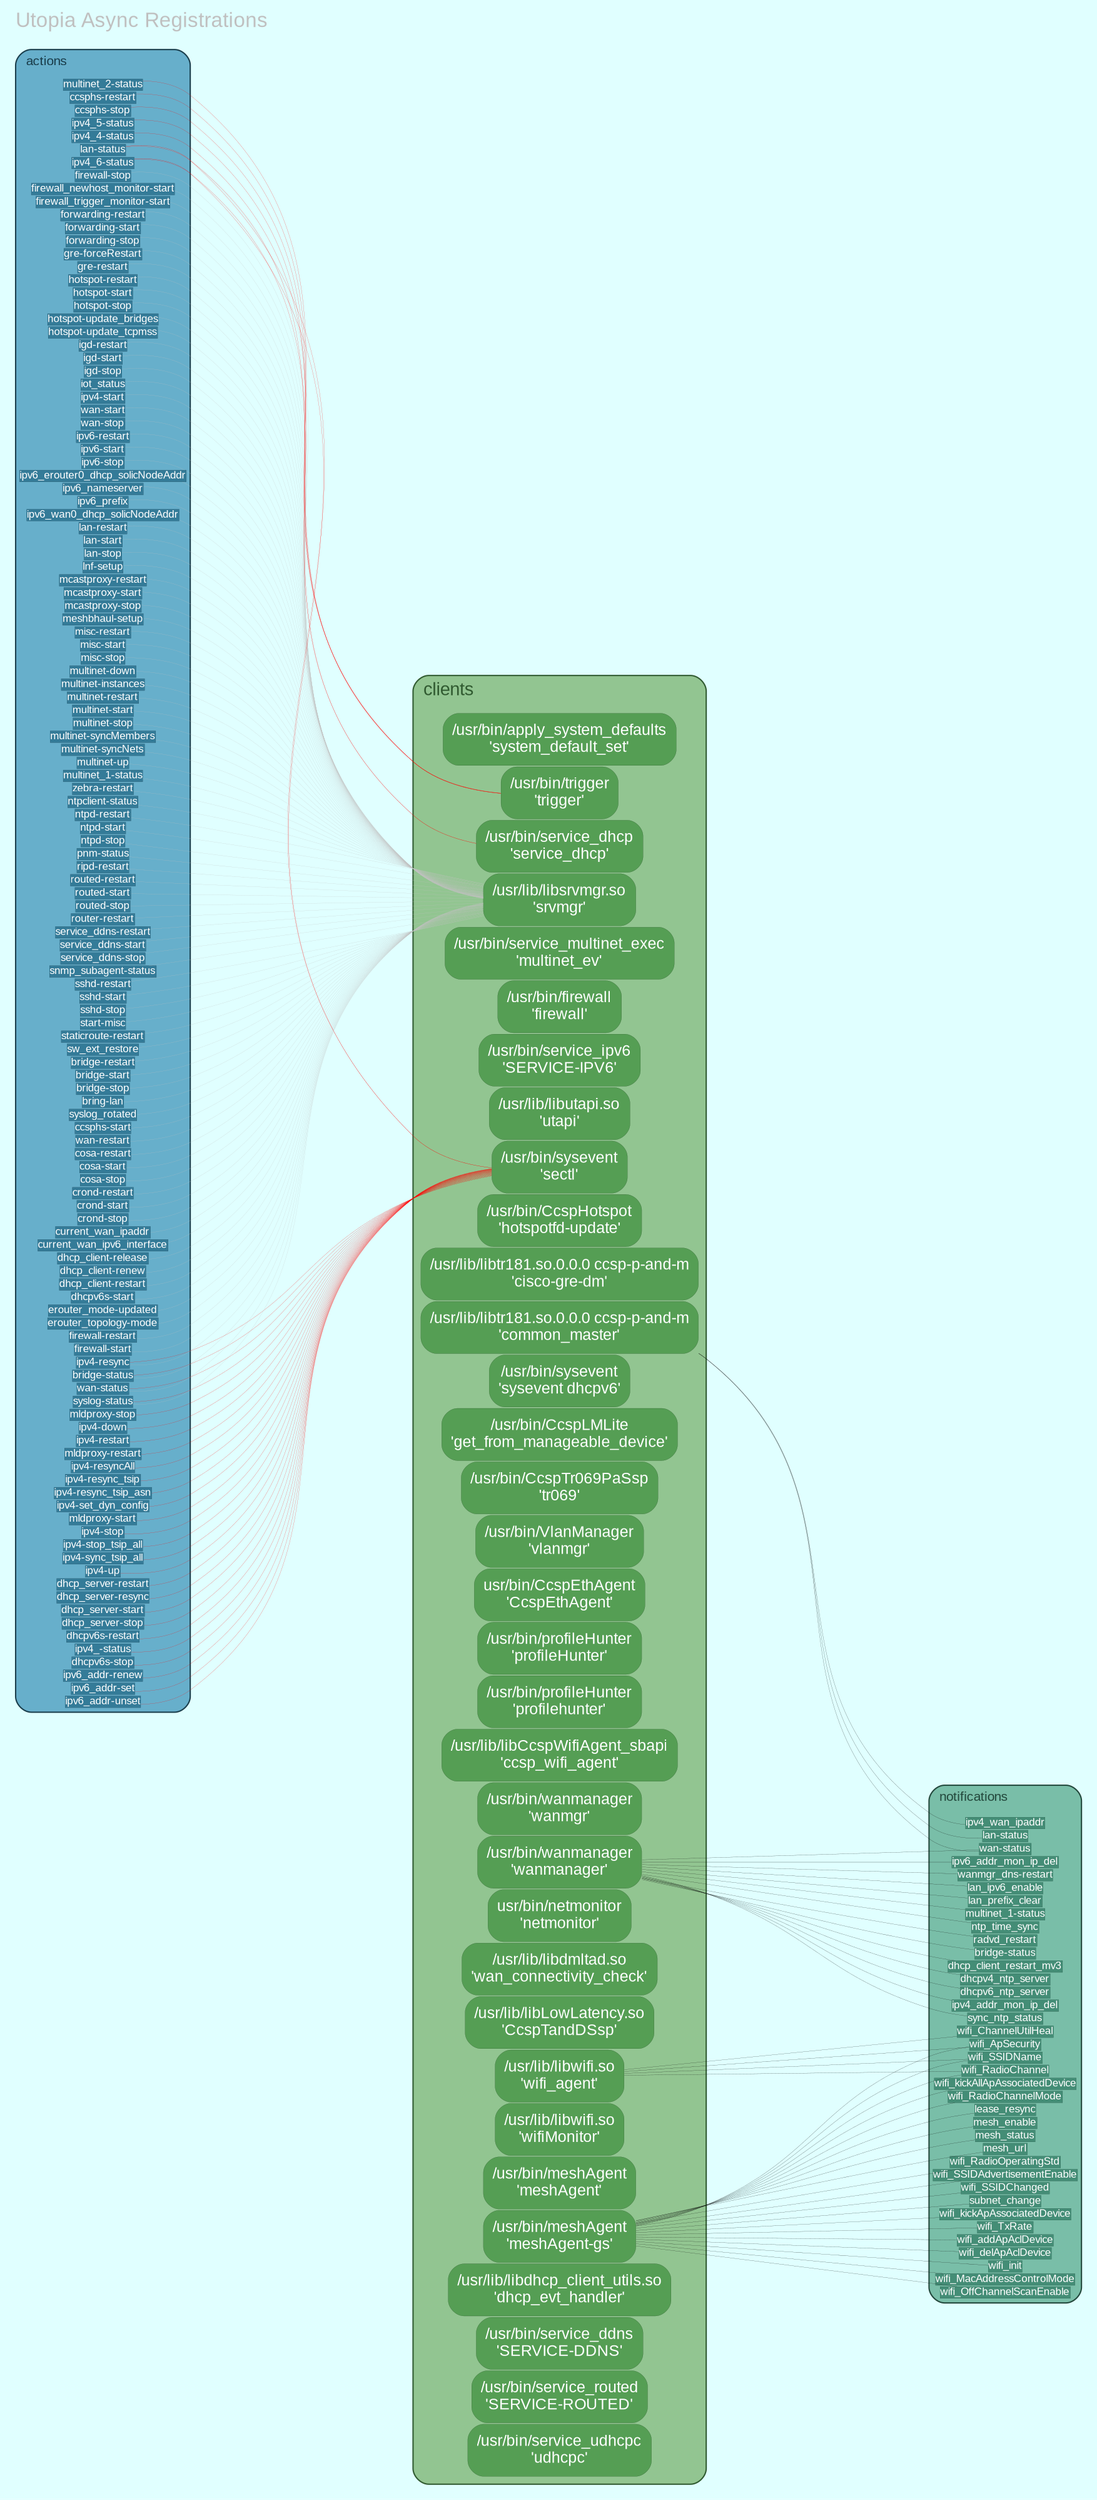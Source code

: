 digraph {
bgcolor=lightcyan
rankdir=LR
nodesep=0
ranksep="2.5"
fontname="Arial"; fontsize=16; fontcolor=grey
label="Utopia Async Registrations"
labelloc=top
labeljust="l"
edge [color=black arrowsize=0.5 penwidth=0.1]
subgraph cluster_f37bd2f66651e7d46f6d38440f2bc5dd {
margin=3;
penwidth=1.0;
fillcolor="#79BEA8";
color="#23483C";
fontcolor="#23483C";
fontsize=10;
node[fontname="Arial" height=0 margin=0 penwidth=0.1];
label="notifications\l";
style="filled, rounded";
_fac04ca68a48af91f0290001604a2463 [label="" shape=plaintext style=invisible]
_27091523f5d352e5a07920c4054f744d [label="bridge-status\l" fontsize=8 style="filled" width="0" shape="box" fillcolor="#448D76" color="#093426" fontcolor="white" tooltip="" URL=""]
_0bbde691c4761d7efd52f6c9ab7067a9 [label="dhcp_client_restart_mv3\l" fontsize=8 style="filled" width="0" shape="box" fillcolor="#448D76" color="#093426" fontcolor="white" tooltip="" URL=""]
_f75393f007e59de91f0037c0735a23aa [label="dhcpv4_ntp_server\l" fontsize=8 style="filled" width="0" shape="box" fillcolor="#448D76" color="#093426" fontcolor="white" tooltip="" URL=""]
_53b754a4fd3dc3d1be344c310cf59c47 [label="dhcpv6_ntp_server\l" fontsize=8 style="filled" width="0" shape="box" fillcolor="#448D76" color="#093426" fontcolor="white" tooltip="" URL=""]
_8d43130abf7eebbb990407ab7e7ea1da [label="ipv4_addr_mon_ip_del\l" fontsize=8 style="filled" width="0" shape="box" fillcolor="#448D76" color="#093426" fontcolor="white" tooltip="" URL=""]
_b56c308065033ab84941901ee6214008 [label="ipv4_wan_ipaddr\l" fontsize=8 style="filled" width="0" shape="box" fillcolor="#448D76" color="#093426" fontcolor="white" tooltip="" URL=""]
_e9e194e124cc4b40664d05f57f0b5eb3 [label="ipv6_addr_mon_ip_del\l" fontsize=8 style="filled" width="0" shape="box" fillcolor="#448D76" color="#093426" fontcolor="white" tooltip="" URL=""]
_f821c8f9b79145ac76ac08cf03664bf2 [label="lan-status\l" fontsize=8 style="filled" width="0" shape="box" fillcolor="#448D76" color="#093426" fontcolor="white" tooltip="" URL=""]
_fc4fff0e249ee7eb6fd126fa4d7f3862 [label="lan_ipv6_enable\l" fontsize=8 style="filled" width="0" shape="box" fillcolor="#448D76" color="#093426" fontcolor="white" tooltip="" URL=""]
_4dafcaaad1cc3d9b5059c1fee12e0a75 [label="lan_prefix_clear\l" fontsize=8 style="filled" width="0" shape="box" fillcolor="#448D76" color="#093426" fontcolor="white" tooltip="" URL=""]
_e1d3b2d8370eeefe604c60c2606f4027 [label="lease_resync\l" fontsize=8 style="filled" width="0" shape="box" fillcolor="#448D76" color="#093426" fontcolor="white" tooltip="" URL=""]
_c116d4e37339874d5dd468a6ba0e88a7 [label="mesh_enable\l" fontsize=8 style="filled" width="0" shape="box" fillcolor="#448D76" color="#093426" fontcolor="white" tooltip="" URL=""]
_6d0f3234301eae6ece216be04b05790d [label="mesh_status\l" fontsize=8 style="filled" width="0" shape="box" fillcolor="#448D76" color="#093426" fontcolor="white" tooltip="" URL=""]
_42147e86234c494854d6d183a920cd42 [label="mesh_url\l" fontsize=8 style="filled" width="0" shape="box" fillcolor="#448D76" color="#093426" fontcolor="white" tooltip="" URL=""]
_86a7350f4f58722c7ebd23293f346ecd [label="multinet_1-status\l" fontsize=8 style="filled" width="0" shape="box" fillcolor="#448D76" color="#093426" fontcolor="white" tooltip="" URL=""]
_479fa250723641b100dbdc3e8996a32d [label="ntp_time_sync\l" fontsize=8 style="filled" width="0" shape="box" fillcolor="#448D76" color="#093426" fontcolor="white" tooltip="" URL=""]
_0cfd22b3c7bf11357f3d5a53ff3b87ec [label="radvd_restart\l" fontsize=8 style="filled" width="0" shape="box" fillcolor="#448D76" color="#093426" fontcolor="white" tooltip="" URL=""]
_dceaf7db6e214159e33739e3e0699bc6 [label="subnet_change\l" fontsize=8 style="filled" width="0" shape="box" fillcolor="#448D76" color="#093426" fontcolor="white" tooltip="" URL=""]
_e4dfd572b38426e1f9e0d1cd1b323c14 [label="sync_ntp_status\l" fontsize=8 style="filled" width="0" shape="box" fillcolor="#448D76" color="#093426" fontcolor="white" tooltip="" URL=""]
_35081df0917e6e791796895d2dcb763b [label="wan-status\l" fontsize=8 style="filled" width="0" shape="box" fillcolor="#448D76" color="#093426" fontcolor="white" tooltip="" URL=""]
_35081df0917e6e791796895d2dcb763b [label="wan-status\l" fontsize=8 style="filled" width="0" shape="box" fillcolor="#448D76" color="#093426" fontcolor="white" tooltip="" URL=""]
_b000a4c82e84ad41eb276e434863364c [label="wanmgr_dns-restart\l" fontsize=8 style="filled" width="0" shape="box" fillcolor="#448D76" color="#093426" fontcolor="white" tooltip="" URL=""]
_a7b1cc27158c3bcf9a567fa55c29eef0 [label="wifi_ApSecurity\l" fontsize=8 style="filled" width="0" shape="box" fillcolor="#448D76" color="#093426" fontcolor="white" tooltip="" URL=""]
_a7b1cc27158c3bcf9a567fa55c29eef0 [label="wifi_ApSecurity\l" fontsize=8 style="filled" width="0" shape="box" fillcolor="#448D76" color="#093426" fontcolor="white" tooltip="" URL=""]
_1361dd973b01b805d5c6f45446fd87f7 [label="wifi_ChannelUtilHeal\l" fontsize=8 style="filled" width="0" shape="box" fillcolor="#448D76" color="#093426" fontcolor="white" tooltip="" URL=""]
_b3f8ba7a6e011b334b78a1946c78593f [label="wifi_MacAddressControlMode\l" fontsize=8 style="filled" width="0" shape="box" fillcolor="#448D76" color="#093426" fontcolor="white" tooltip="" URL=""]
_3ae4cf1e6dbf76f02c2fb9a2bc797039 [label="wifi_OffChannelScanEnable\l" fontsize=8 style="filled" width="0" shape="box" fillcolor="#448D76" color="#093426" fontcolor="white" tooltip="" URL=""]
_90e8a6ffdaf9911ba3783bda34095da9 [label="wifi_RadioChannel\l" fontsize=8 style="filled" width="0" shape="box" fillcolor="#448D76" color="#093426" fontcolor="white" tooltip="" URL=""]
_90e8a6ffdaf9911ba3783bda34095da9 [label="wifi_RadioChannel\l" fontsize=8 style="filled" width="0" shape="box" fillcolor="#448D76" color="#093426" fontcolor="white" tooltip="" URL=""]
_bd98588026b5e239fb1ea240e27b91fc [label="wifi_RadioChannelMode\l" fontsize=8 style="filled" width="0" shape="box" fillcolor="#448D76" color="#093426" fontcolor="white" tooltip="" URL=""]
_92ddd2d1dc31eeec1cc20d068d9e323a [label="wifi_RadioOperatingStd\l" fontsize=8 style="filled" width="0" shape="box" fillcolor="#448D76" color="#093426" fontcolor="white" tooltip="" URL=""]
_bc126451057daa340d8519c7268ab7a0 [label="wifi_SSIDAdvertisementEnable\l" fontsize=8 style="filled" width="0" shape="box" fillcolor="#448D76" color="#093426" fontcolor="white" tooltip="" URL=""]
_7f61bf0ebd168a6cf001aca0237cdc71 [label="wifi_SSIDChanged\l" fontsize=8 style="filled" width="0" shape="box" fillcolor="#448D76" color="#093426" fontcolor="white" tooltip="" URL=""]
_61417115a63382f54131bb1e1c1b12e0 [label="wifi_SSIDName\l" fontsize=8 style="filled" width="0" shape="box" fillcolor="#448D76" color="#093426" fontcolor="white" tooltip="" URL=""]
_61417115a63382f54131bb1e1c1b12e0 [label="wifi_SSIDName\l" fontsize=8 style="filled" width="0" shape="box" fillcolor="#448D76" color="#093426" fontcolor="white" tooltip="" URL=""]
_204ba8bd5c09b566db3a4ef32139ab21 [label="wifi_TxRate\l" fontsize=8 style="filled" width="0" shape="box" fillcolor="#448D76" color="#093426" fontcolor="white" tooltip="" URL=""]
_8730608abe2b5727228b29df85f467a4 [label="wifi_addApAclDevice\l" fontsize=8 style="filled" width="0" shape="box" fillcolor="#448D76" color="#093426" fontcolor="white" tooltip="" URL=""]
_72f2da15428c73ccc2580e15add8ff71 [label="wifi_delApAclDevice\l" fontsize=8 style="filled" width="0" shape="box" fillcolor="#448D76" color="#093426" fontcolor="white" tooltip="" URL=""]
_9f85d765f13a2dc04006a7875d42c45e [label="wifi_init\l" fontsize=8 style="filled" width="0" shape="box" fillcolor="#448D76" color="#093426" fontcolor="white" tooltip="" URL=""]
_ff5acfa4c008df3671ba9b1d7c45dd2d [label="wifi_kickAllApAssociatedDevice\l" fontsize=8 style="filled" width="0" shape="box" fillcolor="#448D76" color="#093426" fontcolor="white" tooltip="" URL=""]
_c9714cc975d6c831b94c44995a65217e [label="wifi_kickApAssociatedDevice\l" fontsize=8 style="filled" width="0" shape="box" fillcolor="#448D76" color="#093426" fontcolor="white" tooltip="" URL=""]
}
subgraph cluster_fac04ca68a48af91f0290001604a2463 {
margin=6;
penwidth=1.0;
fillcolor="#92C591";
color="#305A30";
fontcolor="#305A30";
fontsize=14;
node[fontname="Arial" height=0 margin="0.1" penwidth=0.1];
label="clients\l";
style="filled, rounded";
_fac04ca68a48af91f0290001604a2463 [label="" shape=plaintext style=invisible]
_35627f514a3a12b6d89a86a511083073 [label="/usr/bin/apply_system_defaults
'system_default_set'" fontsize=12 style="filled,rounded" width="0" shape="box" fillcolor="#559E54" color="#0A3409" fontcolor="white" tooltip="" URL=""]
_5a866a3c20430e95efea4e114b9810aa [label="/usr/lib/libsrvmgr.so
'srvmgr'" fontsize=12 style="filled,rounded" width="0" shape="box" fillcolor="#559E54" color="#0A3409" fontcolor="white" tooltip="" URL=""]
_5309a5e663f34a4bd54178ec47889544 [label="/usr/bin/sysevent
'sectl'" fontsize=12 style="filled,rounded" width="0" shape="box" fillcolor="#559E54" color="#0A3409" fontcolor="white" tooltip="" URL=""]
_c2ef1e939bc1916d251255c55bf62ec6 [label="/usr/bin/trigger
'trigger'" fontsize=12 style="filled,rounded" width="0" shape="box" fillcolor="#559E54" color="#0A3409" fontcolor="white" tooltip="" URL=""]
_fe57a2f6d42c44380232bb74bfca0248 [label="/usr/bin/service_multinet_exec
'multinet_ev'" fontsize=12 style="filled,rounded" width="0" shape="box" fillcolor="#559E54" color="#0A3409" fontcolor="white" tooltip="" URL=""]
_0b384a36abe12ef81c212e53c972569a [label="/usr/bin/firewall
'firewall'" fontsize=12 style="filled,rounded" width="0" shape="box" fillcolor="#559E54" color="#0A3409" fontcolor="white" tooltip="" URL=""]
_6eb51fc3b0463c5722d44d93c4932914 [label="/usr/bin/service_ipv6
'SERVICE-IPV6'" fontsize=12 style="filled,rounded" width="0" shape="box" fillcolor="#559E54" color="#0A3409" fontcolor="white" tooltip="" URL=""]
_e921899710055131db03a224f920176c [label="/usr/lib/libutapi.so
'utapi'" fontsize=12 style="filled,rounded" width="0" shape="box" fillcolor="#559E54" color="#0A3409" fontcolor="white" tooltip="" URL=""]
_d8b331abc3de4eadb9f080a5a0278e9f [label="/usr/bin/service_dhcp
'service_dhcp'" fontsize=12 style="filled,rounded" width="0" shape="box" fillcolor="#559E54" color="#0A3409" fontcolor="white" tooltip="" URL=""]
_c32d57ae5a646d84cf31aee3915f993e [label="/usr/bin/CcspHotspot
'hotspotfd-update'" fontsize=12 style="filled,rounded" width="0" shape="box" fillcolor="#559E54" color="#0A3409" fontcolor="white" tooltip="" URL=""]
_772abf5b5a2f2d8c1642b2ce82ff9cb5 [label="/usr/lib/libtr181.so.0.0.0 ccsp-p-and-m
'cisco-gre-dm'" fontsize=12 style="filled,rounded" width="0" shape="box" fillcolor="#559E54" color="#0A3409" fontcolor="white" tooltip="" URL=""]
_eaa0229dab7f1d3dcfc51c439957fc5f [label="/usr/lib/libtr181.so.0.0.0 ccsp-p-and-m
'common_master'" fontsize=12 style="filled,rounded" width="0" shape="box" fillcolor="#559E54" color="#0A3409" fontcolor="white" tooltip="" URL=""]
_df0c5b8efabcfbbdf3cc83dc81d05bfa [label="/usr/bin/sysevent
'sysevent dhcpv6'" fontsize=12 style="filled,rounded" width="0" shape="box" fillcolor="#559E54" color="#0A3409" fontcolor="white" tooltip="" URL=""]
_3cd1cda46a14fe570958c474d19df6b6 [label="/usr/bin/CcspLMLite
'get_from_manageable_device'" fontsize=12 style="filled,rounded" width="0" shape="box" fillcolor="#559E54" color="#0A3409" fontcolor="white" tooltip="" URL=""]
_923c28a4785efbda862191d3c212fab7 [label="/usr/bin/CcspTr069PaSsp
'tr069'" fontsize=12 style="filled,rounded" width="0" shape="box" fillcolor="#559E54" color="#0A3409" fontcolor="white" tooltip="" URL=""]
_f41a7565ddaabcc95be2cd283ad26ee4 [label="/usr/bin/VlanManager
'vlanmgr'" fontsize=12 style="filled,rounded" width="0" shape="box" fillcolor="#559E54" color="#0A3409" fontcolor="white" tooltip="" URL=""]
_dca42b13b26d663515f2eb9b3a5bf366 [label="usr/bin/CcspEthAgent
'CcspEthAgent'" fontsize=12 style="filled,rounded" width="0" shape="box" fillcolor="#559E54" color="#0A3409" fontcolor="white" tooltip="" URL=""]
_53db435937738aba22587a3e1b5884c2 [label="/usr/bin/profileHunter
'profileHunter'" fontsize=12 style="filled,rounded" width="0" shape="box" fillcolor="#559E54" color="#0A3409" fontcolor="white" tooltip="" URL=""]
_114d2f3659a5f31e6d64c0c5e1cca420 [label="/usr/bin/profileHunter
'profilehunter'" fontsize=12 style="filled,rounded" width="0" shape="box" fillcolor="#559E54" color="#0A3409" fontcolor="white" tooltip="" URL=""]
_99805af23e313638afde7fb3115cfc2d [label="/usr/lib/libCcspWifiAgent_sbapi
'ccsp_wifi_agent'" fontsize=12 style="filled,rounded" width="0" shape="box" fillcolor="#559E54" color="#0A3409" fontcolor="white" tooltip="" URL=""]
_b8d28acb3caba0393e1fc38b819774c2 [label="/usr/bin/wanmanager
'wanmgr'" fontsize=12 style="filled,rounded" width="0" shape="box" fillcolor="#559E54" color="#0A3409" fontcolor="white" tooltip="" URL=""]
_107e207184498c02e50a50b4de2b07eb [label="/usr/bin/wanmanager
'wanmanager'" fontsize=12 style="filled,rounded" width="0" shape="box" fillcolor="#559E54" color="#0A3409" fontcolor="white" tooltip="" URL=""]
_b371880935cb0e9b98e9e31c943c8980 [label="usr/bin/netmonitor
'netmonitor'" fontsize=12 style="filled,rounded" width="0" shape="box" fillcolor="#559E54" color="#0A3409" fontcolor="white" tooltip="" URL=""]
_498affce053b0aba918235528ed8e50b [label="/usr/lib/libdmltad.so
'wan_connectivity_check'" fontsize=12 style="filled,rounded" width="0" shape="box" fillcolor="#559E54" color="#0A3409" fontcolor="white" tooltip="" URL=""]
_ba8074b9e8bb4c8262c0f7df498c387f [label="/usr/lib/libLowLatency.so
'CcspTandDSsp'" fontsize=12 style="filled,rounded" width="0" shape="box" fillcolor="#559E54" color="#0A3409" fontcolor="white" tooltip="" URL=""]
_bacd1016835ae8733d3fde7e98806976 [label="/usr/lib/libwifi.so
'wifi_agent'" fontsize=12 style="filled,rounded" width="0" shape="box" fillcolor="#559E54" color="#0A3409" fontcolor="white" tooltip="" URL=""]
_8f784b3794460b12b5a8f7586322bac2 [label="/usr/lib/libwifi.so
'wifiMonitor'" fontsize=12 style="filled,rounded" width="0" shape="box" fillcolor="#559E54" color="#0A3409" fontcolor="white" tooltip="" URL=""]
_839f1c7d70e17cb93e763a6541ac4db1 [label="/usr/bin/meshAgent
'meshAgent'" fontsize=12 style="filled,rounded" width="0" shape="box" fillcolor="#559E54" color="#0A3409" fontcolor="white" tooltip="" URL=""]
_b53de720944590e3b241e3223b0dabc5 [label="/usr/bin/meshAgent
'meshAgent-gs'" fontsize=12 style="filled,rounded" width="0" shape="box" fillcolor="#559E54" color="#0A3409" fontcolor="white" tooltip="" URL=""]
_4832b8934581ad9d8d499bf49acadbcf [label="/usr/lib/libdhcp_client_utils.so
'dhcp_evt_handler'" fontsize=12 style="filled,rounded" width="0" shape="box" fillcolor="#559E54" color="#0A3409" fontcolor="white" tooltip="" URL=""]
_21980215d51c34f409119a0ee393ed45 [label="/usr/bin/service_ddns
'SERVICE-DDNS'" fontsize=12 style="filled,rounded" width="0" shape="box" fillcolor="#559E54" color="#0A3409" fontcolor="white" tooltip="" URL=""]
_36220e0aa61330f58f7efc351abb0930 [label="/usr/bin/service_routed
'SERVICE-ROUTED'" fontsize=12 style="filled,rounded" width="0" shape="box" fillcolor="#559E54" color="#0A3409" fontcolor="white" tooltip="" URL=""]
_970233f95240248336c896460f8e9f4a [label="/usr/bin/service_udhcpc
'udhcpc'" fontsize=12 style="filled,rounded" width="0" shape="box" fillcolor="#559E54" color="#0A3409" fontcolor="white" tooltip="" URL=""]
}
subgraph cluster_ebb67a4271abe715344471b0f16321f6 {
margin=3;
penwidth=1.0;
fillcolor="#67AFCB";
color="#1A3E4C";
fontcolor="#1A3E4C";
fontsize=10;
node[fontname="Arial" height=0 margin=0 penwidth=0.1];
label="actions\l";
style="filled, rounded";
_fac04ca68a48af91f0290001604a2463 [label="" shape=plaintext style=invisible]
_8b23c69f6517361a8e4946031aa4d7cf [label="bridge-restart\l" fontsize=8 style="filled" width="0" shape="box" fillcolor="#347B98" color="#092834" fontcolor="white" tooltip="" URL=""]
_1d5a5aad6765706a32fd1b1c9d391c87 [label="bridge-start\l" fontsize=8 style="filled" width="0" shape="box" fillcolor="#347B98" color="#092834" fontcolor="white" tooltip="" URL=""]
_0a409202b3e7b30d9d4103300b0b3fd3 [label="bridge-status\l" fontsize=8 style="filled" width="0" shape="box" fillcolor="#347B98" color="#092834" fontcolor="white" tooltip="" URL=""]
_0a409202b3e7b30d9d4103300b0b3fd3 [label="bridge-status\l" fontsize=8 style="filled" width="0" shape="box" fillcolor="#347B98" color="#092834" fontcolor="white" tooltip="" URL=""]
_0a409202b3e7b30d9d4103300b0b3fd3 [label="bridge-status\l" fontsize=8 style="filled" width="0" shape="box" fillcolor="#347B98" color="#092834" fontcolor="white" tooltip="" URL=""]
_d9e06eaa3b20b22f67aeaa2a1df544d0 [label="bridge-stop\l" fontsize=8 style="filled" width="0" shape="box" fillcolor="#347B98" color="#092834" fontcolor="white" tooltip="" URL=""]
_b7950ae9b63a440b2d1528d0bc62d055 [label="bring-lan\l" fontsize=8 style="filled" width="0" shape="box" fillcolor="#347B98" color="#092834" fontcolor="white" tooltip="" URL=""]
_b2a51ad8420d7a1a1765e34232a939ed [label="ccsphs-restart\l" fontsize=8 style="filled" width="0" shape="box" fillcolor="#347B98" color="#092834" fontcolor="white" tooltip="" URL=""]
_46d09958f4b20450148e53aa30e2fb60 [label="ccsphs-start\l" fontsize=8 style="filled" width="0" shape="box" fillcolor="#347B98" color="#092834" fontcolor="white" tooltip="" URL=""]
_41448e46f55aa65f7648b7c1c73ba010 [label="ccsphs-stop\l" fontsize=8 style="filled" width="0" shape="box" fillcolor="#347B98" color="#092834" fontcolor="white" tooltip="" URL=""]
_06cc3c2e301dd7427b628c159091546b [label="cosa-restart\l" fontsize=8 style="filled" width="0" shape="box" fillcolor="#347B98" color="#092834" fontcolor="white" tooltip="" URL=""]
_260dba2272248ba09fc664c0234b82e7 [label="cosa-start\l" fontsize=8 style="filled" width="0" shape="box" fillcolor="#347B98" color="#092834" fontcolor="white" tooltip="" URL=""]
_692b2e998b8e580d2c53c789d13d49ec [label="cosa-stop\l" fontsize=8 style="filled" width="0" shape="box" fillcolor="#347B98" color="#092834" fontcolor="white" tooltip="" URL=""]
_2d8366d4cbe5d4a9b411f19695639d9c [label="crond-restart\l" fontsize=8 style="filled" width="0" shape="box" fillcolor="#347B98" color="#092834" fontcolor="white" tooltip="" URL=""]
_9cf5acb75d4b730a3bef0ed07bd056f3 [label="crond-start\l" fontsize=8 style="filled" width="0" shape="box" fillcolor="#347B98" color="#092834" fontcolor="white" tooltip="" URL=""]
_c37dbac5d7bac33cb507edf4763c3612 [label="crond-stop\l" fontsize=8 style="filled" width="0" shape="box" fillcolor="#347B98" color="#092834" fontcolor="white" tooltip="" URL=""]
_136223d41793676fd0fd2a257a22b86f [label="current_wan_ipaddr\l" fontsize=8 style="filled" width="0" shape="box" fillcolor="#347B98" color="#092834" fontcolor="white" tooltip="" URL=""]
_cb15b942d0062b0bad77aad47f0874ff [label="current_wan_ipv6_interface\l" fontsize=8 style="filled" width="0" shape="box" fillcolor="#347B98" color="#092834" fontcolor="white" tooltip="" URL=""]
_a8fe0da002ba172c81a36c3258554bd2 [label="dhcp_client-release\l" fontsize=8 style="filled" width="0" shape="box" fillcolor="#347B98" color="#092834" fontcolor="white" tooltip="" URL=""]
_ce45dbc6d9c04d66a26e1410f603824a [label="dhcp_client-renew\l" fontsize=8 style="filled" width="0" shape="box" fillcolor="#347B98" color="#092834" fontcolor="white" tooltip="" URL=""]
_b46f4001c1d1dd23f591e2497f820af0 [label="dhcp_client-restart\l" fontsize=8 style="filled" width="0" shape="box" fillcolor="#347B98" color="#092834" fontcolor="white" tooltip="" URL=""]
_b92eea447af1d3d7006095ca84cf1529 [label="dhcp_server-restart\l" fontsize=8 style="filled" width="0" shape="box" fillcolor="#347B98" color="#092834" fontcolor="white" tooltip="" URL=""]
_88bd2f85dec5885b55a614b7f036bead [label="dhcp_server-resync\l" fontsize=8 style="filled" width="0" shape="box" fillcolor="#347B98" color="#092834" fontcolor="white" tooltip="" URL=""]
_5a84cbb2db121998c13db976dff1bd13 [label="dhcp_server-start\l" fontsize=8 style="filled" width="0" shape="box" fillcolor="#347B98" color="#092834" fontcolor="white" tooltip="" URL=""]
_b31fa6422996be0962e2fca7195aedc7 [label="dhcp_server-stop\l" fontsize=8 style="filled" width="0" shape="box" fillcolor="#347B98" color="#092834" fontcolor="white" tooltip="" URL=""]
_b31fa6422996be0962e2fca7195aedc7 [label="dhcp_server-stop\l" fontsize=8 style="filled" width="0" shape="box" fillcolor="#347B98" color="#092834" fontcolor="white" tooltip="" URL=""]
_ba4fa6315b0602ec1d213e63f2d8514a [label="dhcpv6s-restart\l" fontsize=8 style="filled" width="0" shape="box" fillcolor="#347B98" color="#092834" fontcolor="white" tooltip="" URL=""]
_6996cbb28d76f110accefa7611b6cb02 [label="dhcpv6s-start\l" fontsize=8 style="filled" width="0" shape="box" fillcolor="#347B98" color="#092834" fontcolor="white" tooltip="" URL=""]
_77655fd84c222ce00bd038cd4f5ea421 [label="dhcpv6s-stop\l" fontsize=8 style="filled" width="0" shape="box" fillcolor="#347B98" color="#092834" fontcolor="white" tooltip="" URL=""]
_a39adc62dbbfcb42e47855de80c4fbe1 [label="erouter_mode-updated\l" fontsize=8 style="filled" width="0" shape="box" fillcolor="#347B98" color="#092834" fontcolor="white" tooltip="" URL=""]
_a39adc62dbbfcb42e47855de80c4fbe1 [label="erouter_mode-updated\l" fontsize=8 style="filled" width="0" shape="box" fillcolor="#347B98" color="#092834" fontcolor="white" tooltip="" URL=""]
_77085365ad7ac85d3f406d767c3cac80 [label="erouter_topology-mode\l" fontsize=8 style="filled" width="0" shape="box" fillcolor="#347B98" color="#092834" fontcolor="white" tooltip="" URL=""]
_4a0182c00018033d860861fa8a2fae40 [label="firewall-restart\l" fontsize=8 style="filled" width="0" shape="box" fillcolor="#347B98" color="#092834" fontcolor="white" tooltip="" URL=""]
_3f2a1c5edd1083405bd7d505408fd569 [label="firewall-start\l" fontsize=8 style="filled" width="0" shape="box" fillcolor="#347B98" color="#092834" fontcolor="white" tooltip="" URL=""]
_55f9797c1bda820e9317a97e5e58798b [label="firewall-stop\l" fontsize=8 style="filled" width="0" shape="box" fillcolor="#347B98" color="#092834" fontcolor="white" tooltip="" URL=""]
_231fcffc00bcf90f1e04360a38f08c0e [label="firewall_newhost_monitor-start\l" fontsize=8 style="filled" width="0" shape="box" fillcolor="#347B98" color="#092834" fontcolor="white" tooltip="" URL=""]
_71c0dd6733b0aa00194cf28061571500 [label="firewall_trigger_monitor-start\l" fontsize=8 style="filled" width="0" shape="box" fillcolor="#347B98" color="#092834" fontcolor="white" tooltip="" URL=""]
_cc78f06e736f843eb9ced7204cfb1aa2 [label="forwarding-restart\l" fontsize=8 style="filled" width="0" shape="box" fillcolor="#347B98" color="#092834" fontcolor="white" tooltip="" URL=""]
_fad2fb4cd2c2229d20a68fb56ff2fa07 [label="forwarding-start\l" fontsize=8 style="filled" width="0" shape="box" fillcolor="#347B98" color="#092834" fontcolor="white" tooltip="" URL=""]
_24c59bfff85032574a78f9f02c47bebe [label="forwarding-stop\l" fontsize=8 style="filled" width="0" shape="box" fillcolor="#347B98" color="#092834" fontcolor="white" tooltip="" URL=""]
_24be3fe7634e45acf61d5d6c77b27981 [label="gre-forceRestart\l" fontsize=8 style="filled" width="0" shape="box" fillcolor="#347B98" color="#092834" fontcolor="white" tooltip="" URL=""]
_31f2aa1c9b3c22c6cc056c3165d480bb [label="gre-restart\l" fontsize=8 style="filled" width="0" shape="box" fillcolor="#347B98" color="#092834" fontcolor="white" tooltip="" URL=""]
_3b6189e3a098a07c7d4e1fcf668f84c4 [label="hotspot-restart\l" fontsize=8 style="filled" width="0" shape="box" fillcolor="#347B98" color="#092834" fontcolor="white" tooltip="" URL=""]
_9382664abeeacfac85fcb55608b97c6a [label="hotspot-start\l" fontsize=8 style="filled" width="0" shape="box" fillcolor="#347B98" color="#092834" fontcolor="white" tooltip="" URL=""]
_722f42d5fc3e992346cd25a0b6c39038 [label="hotspot-stop\l" fontsize=8 style="filled" width="0" shape="box" fillcolor="#347B98" color="#092834" fontcolor="white" tooltip="" URL=""]
_6602355c24572cede8804f4eed897f66 [label="hotspot-update_bridges\l" fontsize=8 style="filled" width="0" shape="box" fillcolor="#347B98" color="#092834" fontcolor="white" tooltip="" URL=""]
_adc3578beac46ceb08d4fcc86398c59f [label="hotspot-update_tcpmss\l" fontsize=8 style="filled" width="0" shape="box" fillcolor="#347B98" color="#092834" fontcolor="white" tooltip="" URL=""]
_b8ca21722cd3c1cbc6a38d04ad163aa8 [label="igd-restart\l" fontsize=8 style="filled" width="0" shape="box" fillcolor="#347B98" color="#092834" fontcolor="white" tooltip="" URL=""]
_c3e89bd81b34d3080cb9c22b16545178 [label="igd-start\l" fontsize=8 style="filled" width="0" shape="box" fillcolor="#347B98" color="#092834" fontcolor="white" tooltip="" URL=""]
_a96b5094f65f2065a689da478bd5bc4a [label="igd-stop\l" fontsize=8 style="filled" width="0" shape="box" fillcolor="#347B98" color="#092834" fontcolor="white" tooltip="" URL=""]
_95c6900b1a6b4448cd546bef8af92bb9 [label="iot_status\l" fontsize=8 style="filled" width="0" shape="box" fillcolor="#347B98" color="#092834" fontcolor="white" tooltip="" URL=""]
_3e27e60b49bf22371305f391a460908e [label="ipv4-down\l" fontsize=8 style="filled" width="0" shape="box" fillcolor="#347B98" color="#092834" fontcolor="white" tooltip="" URL=""]
_e067d39d93544f35ad6d4722c6b6347e [label="ipv4-restart\l" fontsize=8 style="filled" width="0" shape="box" fillcolor="#347B98" color="#092834" fontcolor="white" tooltip="" URL=""]
_8ceff4a4fb979afe24490ef3628ede0b [label="ipv4-resync\l" fontsize=8 style="filled" width="0" shape="box" fillcolor="#347B98" color="#092834" fontcolor="white" tooltip="" URL=""]
_8ceff4a4fb979afe24490ef3628ede0b [label="ipv4-resync\l" fontsize=8 style="filled" width="0" shape="box" fillcolor="#347B98" color="#092834" fontcolor="white" tooltip="" URL=""]
_1f72ae6593ac08c2230d9a0c5301be3c [label="ipv4-resyncAll\l" fontsize=8 style="filled" width="0" shape="box" fillcolor="#347B98" color="#092834" fontcolor="white" tooltip="" URL=""]
_8c33fbbfbc0bf89f9a20e299e7bee0f1 [label="ipv4-resync_tsip\l" fontsize=8 style="filled" width="0" shape="box" fillcolor="#347B98" color="#092834" fontcolor="white" tooltip="" URL=""]
_3eba406fc9e6b881b20a2a29194f4f41 [label="ipv4-resync_tsip_asn\l" fontsize=8 style="filled" width="0" shape="box" fillcolor="#347B98" color="#092834" fontcolor="white" tooltip="" URL=""]
_752625ca4ac8a81432afd7dba6562004 [label="ipv4-set_dyn_config\l" fontsize=8 style="filled" width="0" shape="box" fillcolor="#347B98" color="#092834" fontcolor="white" tooltip="" URL=""]
_29d52c5c6944a600d6cf0055781429d9 [label="ipv4-start\l" fontsize=8 style="filled" width="0" shape="box" fillcolor="#347B98" color="#092834" fontcolor="white" tooltip="" URL=""]
_95fe0f947df4633e5666fbfb872a3cea [label="ipv4-stop\l" fontsize=8 style="filled" width="0" shape="box" fillcolor="#347B98" color="#092834" fontcolor="white" tooltip="" URL=""]
_70af8719d979439a0ec6603c14c2002a [label="ipv4-stop_tsip_all\l" fontsize=8 style="filled" width="0" shape="box" fillcolor="#347B98" color="#092834" fontcolor="white" tooltip="" URL=""]
_cc0216d3d8bcb77d046972fa83eea131 [label="ipv4-sync_tsip_all\l" fontsize=8 style="filled" width="0" shape="box" fillcolor="#347B98" color="#092834" fontcolor="white" tooltip="" URL=""]
_b268e1219fe3231caf936bb28dc732fb [label="ipv4-up\l" fontsize=8 style="filled" width="0" shape="box" fillcolor="#347B98" color="#092834" fontcolor="white" tooltip="" URL=""]
_4aa93d9fa2e7b7b2f6c556d78cc63e8f [label="ipv4_-status\l" fontsize=8 style="filled" width="0" shape="box" fillcolor="#347B98" color="#092834" fontcolor="white" tooltip="" URL=""]
_4aa93d9fa2e7b7b2f6c556d78cc63e8f [label="ipv4_-status\l" fontsize=8 style="filled" width="0" shape="box" fillcolor="#347B98" color="#092834" fontcolor="white" tooltip="" URL=""]
_0cd1af32e4fd6935d888b12ff01bfdd4 [label="ipv4_4-status\l" fontsize=8 style="filled" width="0" shape="box" fillcolor="#347B98" color="#092834" fontcolor="white" tooltip="" URL=""]
_f79ac5e3cf2ef2534427ec342c75863b [label="ipv4_5-status\l" fontsize=8 style="filled" width="0" shape="box" fillcolor="#347B98" color="#092834" fontcolor="white" tooltip="" URL=""]
_dd6a8f107cb20f74ebff4a63eb12bcf8 [label="ipv4_6-status\l" fontsize=8 style="filled" width="0" shape="box" fillcolor="#347B98" color="#092834" fontcolor="white" tooltip="" URL=""]
_dd6a8f107cb20f74ebff4a63eb12bcf8 [label="ipv4_6-status\l" fontsize=8 style="filled" width="0" shape="box" fillcolor="#347B98" color="#092834" fontcolor="white" tooltip="" URL=""]
_156fb597ba9ea44e6e4b7d5d06edbc7b [label="ipv6-restart\l" fontsize=8 style="filled" width="0" shape="box" fillcolor="#347B98" color="#092834" fontcolor="white" tooltip="" URL=""]
_1a2c0b01f14746ef539e01983952fb74 [label="ipv6-start\l" fontsize=8 style="filled" width="0" shape="box" fillcolor="#347B98" color="#092834" fontcolor="white" tooltip="" URL=""]
_2ebf55eb2cd2ecdc3ea1888b69213de4 [label="ipv6-stop\l" fontsize=8 style="filled" width="0" shape="box" fillcolor="#347B98" color="#092834" fontcolor="white" tooltip="" URL=""]
_b18150d7874a617cc4627bc1ab170ffc [label="ipv6_addr-renew\l" fontsize=8 style="filled" width="0" shape="box" fillcolor="#347B98" color="#092834" fontcolor="white" tooltip="" URL=""]
_219cd371f6cc2d127bdc407b4bdca567 [label="ipv6_addr-set\l" fontsize=8 style="filled" width="0" shape="box" fillcolor="#347B98" color="#092834" fontcolor="white" tooltip="" URL=""]
_277f54ace9da45a10a22bf7da7faed6e [label="ipv6_addr-unset\l" fontsize=8 style="filled" width="0" shape="box" fillcolor="#347B98" color="#092834" fontcolor="white" tooltip="" URL=""]
_d80ffd4e9c81240fc70a91855ec3a208 [label="ipv6_erouter0_dhcp_solicNodeAddr\l" fontsize=8 style="filled" width="0" shape="box" fillcolor="#347B98" color="#092834" fontcolor="white" tooltip="" URL=""]
_aa336853d221d5466ae1f2a5eec3be46 [label="ipv6_nameserver\l" fontsize=8 style="filled" width="0" shape="box" fillcolor="#347B98" color="#092834" fontcolor="white" tooltip="" URL=""]
_f4a5d7f8129da32c8ac0f4ca1a4ce820 [label="ipv6_prefix\l" fontsize=8 style="filled" width="0" shape="box" fillcolor="#347B98" color="#092834" fontcolor="white" tooltip="" URL=""]
_f4a5d7f8129da32c8ac0f4ca1a4ce820 [label="ipv6_prefix\l" fontsize=8 style="filled" width="0" shape="box" fillcolor="#347B98" color="#092834" fontcolor="white" tooltip="" URL=""]
_f4a5d7f8129da32c8ac0f4ca1a4ce820 [label="ipv6_prefix\l" fontsize=8 style="filled" width="0" shape="box" fillcolor="#347B98" color="#092834" fontcolor="white" tooltip="" URL=""]
_6005cdf8b2f056be0f1f96c8ee791d32 [label="ipv6_wan0_dhcp_solicNodeAddr\l" fontsize=8 style="filled" width="0" shape="box" fillcolor="#347B98" color="#092834" fontcolor="white" tooltip="" URL=""]
_afeb3e604b754eecbdf7d4928a786c5a [label="lan-restart\l" fontsize=8 style="filled" width="0" shape="box" fillcolor="#347B98" color="#092834" fontcolor="white" tooltip="" URL=""]
_87a58485463c02cc29b92dfe987c3137 [label="lan-start\l" fontsize=8 style="filled" width="0" shape="box" fillcolor="#347B98" color="#092834" fontcolor="white" tooltip="" URL=""]
_aec4a3385e05ed5b38fee26549e26cb3 [label="lan-status\l" fontsize=8 style="filled" width="0" shape="box" fillcolor="#347B98" color="#092834" fontcolor="white" tooltip="" URL=""]
_aec4a3385e05ed5b38fee26549e26cb3 [label="lan-status\l" fontsize=8 style="filled" width="0" shape="box" fillcolor="#347B98" color="#092834" fontcolor="white" tooltip="" URL=""]
_aec4a3385e05ed5b38fee26549e26cb3 [label="lan-status\l" fontsize=8 style="filled" width="0" shape="box" fillcolor="#347B98" color="#092834" fontcolor="white" tooltip="" URL=""]
_aec4a3385e05ed5b38fee26549e26cb3 [label="lan-status\l" fontsize=8 style="filled" width="0" shape="box" fillcolor="#347B98" color="#092834" fontcolor="white" tooltip="" URL=""]
_aec4a3385e05ed5b38fee26549e26cb3 [label="lan-status\l" fontsize=8 style="filled" width="0" shape="box" fillcolor="#347B98" color="#092834" fontcolor="white" tooltip="" URL=""]
_aec4a3385e05ed5b38fee26549e26cb3 [label="lan-status\l" fontsize=8 style="filled" width="0" shape="box" fillcolor="#347B98" color="#092834" fontcolor="white" tooltip="" URL=""]
_c7d60b9b1c2de8233563fd3c91b9bdb6 [label="lan-stop\l" fontsize=8 style="filled" width="0" shape="box" fillcolor="#347B98" color="#092834" fontcolor="white" tooltip="" URL=""]
_c7d60b9b1c2de8233563fd3c91b9bdb6 [label="lan-stop\l" fontsize=8 style="filled" width="0" shape="box" fillcolor="#347B98" color="#092834" fontcolor="white" tooltip="" URL=""]
_4e199c171abfb60b620adde6cad6fc10 [label="lnf-setup\l" fontsize=8 style="filled" width="0" shape="box" fillcolor="#347B98" color="#092834" fontcolor="white" tooltip="" URL=""]
_ad8f78a1ee108a8db34ddb4520c22438 [label="mcastproxy-restart\l" fontsize=8 style="filled" width="0" shape="box" fillcolor="#347B98" color="#092834" fontcolor="white" tooltip="" URL=""]
_628856a4c443723d862bb37091205f40 [label="mcastproxy-start\l" fontsize=8 style="filled" width="0" shape="box" fillcolor="#347B98" color="#092834" fontcolor="white" tooltip="" URL=""]
_d2e75fd6dd71bdd2f2af8a788c2efa74 [label="mcastproxy-stop\l" fontsize=8 style="filled" width="0" shape="box" fillcolor="#347B98" color="#092834" fontcolor="white" tooltip="" URL=""]
_253bfa506341649330b1599b1e5395c5 [label="meshbhaul-setup\l" fontsize=8 style="filled" width="0" shape="box" fillcolor="#347B98" color="#092834" fontcolor="white" tooltip="" URL=""]
_0335ccfa65a86829e491c7f5bda61fc5 [label="misc-restart\l" fontsize=8 style="filled" width="0" shape="box" fillcolor="#347B98" color="#092834" fontcolor="white" tooltip="" URL=""]
_e1d47625f0bcc731026392d874a60683 [label="misc-start\l" fontsize=8 style="filled" width="0" shape="box" fillcolor="#347B98" color="#092834" fontcolor="white" tooltip="" URL=""]
_9442305c9059d996251b27d8a40ce4e0 [label="misc-stop\l" fontsize=8 style="filled" width="0" shape="box" fillcolor="#347B98" color="#092834" fontcolor="white" tooltip="" URL=""]
_21cf4a6606091ee55261e3d8178fbfec [label="mldproxy-restart\l" fontsize=8 style="filled" width="0" shape="box" fillcolor="#347B98" color="#092834" fontcolor="white" tooltip="" URL=""]
_bd2e3dc935057641b3fe1d65aba084c6 [label="mldproxy-start\l" fontsize=8 style="filled" width="0" shape="box" fillcolor="#347B98" color="#092834" fontcolor="white" tooltip="" URL=""]
_c8318ebd9e147f362878daec0a87e483 [label="mldproxy-stop\l" fontsize=8 style="filled" width="0" shape="box" fillcolor="#347B98" color="#092834" fontcolor="white" tooltip="" URL=""]
_fada92d26e0dd40afc8c2380a574a438 [label="multinet-down\l" fontsize=8 style="filled" width="0" shape="box" fillcolor="#347B98" color="#092834" fontcolor="white" tooltip="" URL=""]
_14033836290050d1c77d180a3546371f [label="multinet-instances\l" fontsize=8 style="filled" width="0" shape="box" fillcolor="#347B98" color="#092834" fontcolor="white" tooltip="" URL=""]
_c9272daa6b00fc53fcc026b5959d53ac [label="multinet-restart\l" fontsize=8 style="filled" width="0" shape="box" fillcolor="#347B98" color="#092834" fontcolor="white" tooltip="" URL=""]
_687c7ce085ab3840c15a5a0bb42b9572 [label="multinet-start\l" fontsize=8 style="filled" width="0" shape="box" fillcolor="#347B98" color="#092834" fontcolor="white" tooltip="" URL=""]
_98ca7fe5b9075f686e4451ff238815d9 [label="multinet-stop\l" fontsize=8 style="filled" width="0" shape="box" fillcolor="#347B98" color="#092834" fontcolor="white" tooltip="" URL=""]
_bb085a05e27ee6a934c2c159b6dfa10c [label="multinet-syncMembers\l" fontsize=8 style="filled" width="0" shape="box" fillcolor="#347B98" color="#092834" fontcolor="white" tooltip="" URL=""]
_7694b4fa582b47c8a6a1be01a6f86c1e [label="multinet-syncNets\l" fontsize=8 style="filled" width="0" shape="box" fillcolor="#347B98" color="#092834" fontcolor="white" tooltip="" URL=""]
_8c12aa7a85d34ffafe7d3ca6f94ab706 [label="multinet-up\l" fontsize=8 style="filled" width="0" shape="box" fillcolor="#347B98" color="#092834" fontcolor="white" tooltip="" URL=""]
_fd64c5c2d2a5661468cdf2a3af6d30d6 [label="multinet_1-status\l" fontsize=8 style="filled" width="0" shape="box" fillcolor="#347B98" color="#092834" fontcolor="white" tooltip="" URL=""]
_f94eeeabca6947b0a7e5462a3486c818 [label="multinet_2-status\l" fontsize=8 style="filled" width="0" shape="box" fillcolor="#347B98" color="#092834" fontcolor="white" tooltip="" URL=""]
_d522123f1063cb0780e6cdcf5ecfa083 [label="ntpclient-status\l" fontsize=8 style="filled" width="0" shape="box" fillcolor="#347B98" color="#092834" fontcolor="white" tooltip="" URL=""]
_8108536909899ea543fffd397397d1e5 [label="ntpd-restart\l" fontsize=8 style="filled" width="0" shape="box" fillcolor="#347B98" color="#092834" fontcolor="white" tooltip="" URL=""]
_3dabfe425f7ed08cb870ba5dbab8327d [label="ntpd-start\l" fontsize=8 style="filled" width="0" shape="box" fillcolor="#347B98" color="#092834" fontcolor="white" tooltip="" URL=""]
_3f87e03e7730e275983a7a615f25ca5e [label="ntpd-stop\l" fontsize=8 style="filled" width="0" shape="box" fillcolor="#347B98" color="#092834" fontcolor="white" tooltip="" URL=""]
_1b3973e84bede56dfd97dbbc57b72188 [label="pnm-status\l" fontsize=8 style="filled" width="0" shape="box" fillcolor="#347B98" color="#092834" fontcolor="white" tooltip="" URL=""]
_f92aa2b68261ded5267d372b0b9ee8cd [label="ripd-restart\l" fontsize=8 style="filled" width="0" shape="box" fillcolor="#347B98" color="#092834" fontcolor="white" tooltip="" URL=""]
_7fa87ec6102871b5dce2287c1e38615e [label="routed-restart\l" fontsize=8 style="filled" width="0" shape="box" fillcolor="#347B98" color="#092834" fontcolor="white" tooltip="" URL=""]
_7619c1938e80f420dad921ee8adba5e0 [label="routed-start\l" fontsize=8 style="filled" width="0" shape="box" fillcolor="#347B98" color="#092834" fontcolor="white" tooltip="" URL=""]
_f58769d3c12e57788bfbf6ff1d96b382 [label="routed-stop\l" fontsize=8 style="filled" width="0" shape="box" fillcolor="#347B98" color="#092834" fontcolor="white" tooltip="" URL=""]
_0ab7d675cfbcfcfde6dc564c14c7860d [label="router-restart\l" fontsize=8 style="filled" width="0" shape="box" fillcolor="#347B98" color="#092834" fontcolor="white" tooltip="" URL=""]
_115356b0ddeaf4ae9f4a35a1ad0646f2 [label="service_ddns-restart\l" fontsize=8 style="filled" width="0" shape="box" fillcolor="#347B98" color="#092834" fontcolor="white" tooltip="" URL=""]
_618cc0febef2c066d7ea947ba347b0b7 [label="service_ddns-start\l" fontsize=8 style="filled" width="0" shape="box" fillcolor="#347B98" color="#092834" fontcolor="white" tooltip="" URL=""]
_c5ed76ee062fab7a035492d0c2866ff5 [label="service_ddns-stop\l" fontsize=8 style="filled" width="0" shape="box" fillcolor="#347B98" color="#092834" fontcolor="white" tooltip="" URL=""]
_5e01513db75afa5dacb6783fa43c7e89 [label="snmp_subagent-status\l" fontsize=8 style="filled" width="0" shape="box" fillcolor="#347B98" color="#092834" fontcolor="white" tooltip="" URL=""]
_1b43245c36e8332f5dbdb00074f55837 [label="sshd-restart\l" fontsize=8 style="filled" width="0" shape="box" fillcolor="#347B98" color="#092834" fontcolor="white" tooltip="" URL=""]
_34dede0d89ab5d8e7d25873afa5387d9 [label="sshd-start\l" fontsize=8 style="filled" width="0" shape="box" fillcolor="#347B98" color="#092834" fontcolor="white" tooltip="" URL=""]
_c38e6213e11e0699aa33136d35ade191 [label="sshd-stop\l" fontsize=8 style="filled" width="0" shape="box" fillcolor="#347B98" color="#092834" fontcolor="white" tooltip="" URL=""]
_6639ad28d855722b325c59ecde58ef61 [label="start-misc\l" fontsize=8 style="filled" width="0" shape="box" fillcolor="#347B98" color="#092834" fontcolor="white" tooltip="" URL=""]
_519a1eab87809f9d3d3c0cb9f21c21b6 [label="staticroute-restart\l" fontsize=8 style="filled" width="0" shape="box" fillcolor="#347B98" color="#092834" fontcolor="white" tooltip="" URL=""]
_a6c04897c23a7d1285f3b5857b647b39 [label="sw_ext_restore\l" fontsize=8 style="filled" width="0" shape="box" fillcolor="#347B98" color="#092834" fontcolor="white" tooltip="" URL=""]
_2b576f6bd980de0e95fad2cbe986143d [label="syslog-status\l" fontsize=8 style="filled" width="0" shape="box" fillcolor="#347B98" color="#092834" fontcolor="white" tooltip="" URL=""]
_2b576f6bd980de0e95fad2cbe986143d [label="syslog-status\l" fontsize=8 style="filled" width="0" shape="box" fillcolor="#347B98" color="#092834" fontcolor="white" tooltip="" URL=""]
_fe0882c29103489547cd0641b875963d [label="syslog_rotated\l" fontsize=8 style="filled" width="0" shape="box" fillcolor="#347B98" color="#092834" fontcolor="white" tooltip="" URL=""]
_9f195248fb8e6553da0bce6ffe4258e3 [label="wan-restart\l" fontsize=8 style="filled" width="0" shape="box" fillcolor="#347B98" color="#092834" fontcolor="white" tooltip="" URL=""]
_ee7a99bdaedad0f34b9016adead907f0 [label="wan-start\l" fontsize=8 style="filled" width="0" shape="box" fillcolor="#347B98" color="#092834" fontcolor="white" tooltip="" URL=""]
_ee5fa4e1f48e63f5bab765d1bc93cfc0 [label="wan-status\l" fontsize=8 style="filled" width="0" shape="box" fillcolor="#347B98" color="#092834" fontcolor="white" tooltip="" URL=""]
_ee5fa4e1f48e63f5bab765d1bc93cfc0 [label="wan-status\l" fontsize=8 style="filled" width="0" shape="box" fillcolor="#347B98" color="#092834" fontcolor="white" tooltip="" URL=""]
_ee5fa4e1f48e63f5bab765d1bc93cfc0 [label="wan-status\l" fontsize=8 style="filled" width="0" shape="box" fillcolor="#347B98" color="#092834" fontcolor="white" tooltip="" URL=""]
_ee5fa4e1f48e63f5bab765d1bc93cfc0 [label="wan-status\l" fontsize=8 style="filled" width="0" shape="box" fillcolor="#347B98" color="#092834" fontcolor="white" tooltip="" URL=""]
_ee5fa4e1f48e63f5bab765d1bc93cfc0 [label="wan-status\l" fontsize=8 style="filled" width="0" shape="box" fillcolor="#347B98" color="#092834" fontcolor="white" tooltip="" URL=""]
_ee5fa4e1f48e63f5bab765d1bc93cfc0 [label="wan-status\l" fontsize=8 style="filled" width="0" shape="box" fillcolor="#347B98" color="#092834" fontcolor="white" tooltip="" URL=""]
_76e400e3bf4d6c290ca738c2b6e17f4d [label="wan-stop\l" fontsize=8 style="filled" width="0" shape="box" fillcolor="#347B98" color="#092834" fontcolor="white" tooltip="" URL=""]
_5541b99a7366fb4c7183d9a612b6ecf6 [label="zebra-restart\l" fontsize=8 style="filled" width="0" shape="box" fillcolor="#347B98" color="#092834" fontcolor="white" tooltip="" URL=""]
}
_107e207184498c02e50a50b4de2b07eb -> _27091523f5d352e5a07920c4054f744d[arrowhead=none];
_107e207184498c02e50a50b4de2b07eb -> _0bbde691c4761d7efd52f6c9ab7067a9[arrowhead=none];
_107e207184498c02e50a50b4de2b07eb -> _f75393f007e59de91f0037c0735a23aa[arrowhead=none];
_107e207184498c02e50a50b4de2b07eb -> _53b754a4fd3dc3d1be344c310cf59c47[arrowhead=none];
_107e207184498c02e50a50b4de2b07eb -> _8d43130abf7eebbb990407ab7e7ea1da[arrowhead=none];
_eaa0229dab7f1d3dcfc51c439957fc5f -> _b56c308065033ab84941901ee6214008[arrowhead=none];
_107e207184498c02e50a50b4de2b07eb -> _e9e194e124cc4b40664d05f57f0b5eb3[arrowhead=none];
_eaa0229dab7f1d3dcfc51c439957fc5f -> _f821c8f9b79145ac76ac08cf03664bf2[arrowhead=none];
_107e207184498c02e50a50b4de2b07eb -> _fc4fff0e249ee7eb6fd126fa4d7f3862[arrowhead=none];
_107e207184498c02e50a50b4de2b07eb -> _4dafcaaad1cc3d9b5059c1fee12e0a75[arrowhead=none];
_b53de720944590e3b241e3223b0dabc5 -> _e1d3b2d8370eeefe604c60c2606f4027[arrowhead=none];
_b53de720944590e3b241e3223b0dabc5 -> _c116d4e37339874d5dd468a6ba0e88a7[arrowhead=none];
_b53de720944590e3b241e3223b0dabc5 -> _6d0f3234301eae6ece216be04b05790d[arrowhead=none];
_b53de720944590e3b241e3223b0dabc5 -> _42147e86234c494854d6d183a920cd42[arrowhead=none];
_107e207184498c02e50a50b4de2b07eb -> _86a7350f4f58722c7ebd23293f346ecd[arrowhead=none];
_107e207184498c02e50a50b4de2b07eb -> _479fa250723641b100dbdc3e8996a32d[arrowhead=none];
_107e207184498c02e50a50b4de2b07eb -> _0cfd22b3c7bf11357f3d5a53ff3b87ec[arrowhead=none];
_b53de720944590e3b241e3223b0dabc5 -> _dceaf7db6e214159e33739e3e0699bc6[arrowhead=none];
_107e207184498c02e50a50b4de2b07eb -> _e4dfd572b38426e1f9e0d1cd1b323c14[arrowhead=none];
_eaa0229dab7f1d3dcfc51c439957fc5f -> _35081df0917e6e791796895d2dcb763b[arrowhead=none];
_107e207184498c02e50a50b4de2b07eb -> _35081df0917e6e791796895d2dcb763b[arrowhead=none];
_107e207184498c02e50a50b4de2b07eb -> _b000a4c82e84ad41eb276e434863364c[arrowhead=none];
_bacd1016835ae8733d3fde7e98806976 -> _a7b1cc27158c3bcf9a567fa55c29eef0[arrowhead=none];
_b53de720944590e3b241e3223b0dabc5 -> _a7b1cc27158c3bcf9a567fa55c29eef0[arrowhead=none];
_bacd1016835ae8733d3fde7e98806976 -> _1361dd973b01b805d5c6f45446fd87f7[arrowhead=none];
_b53de720944590e3b241e3223b0dabc5 -> _b3f8ba7a6e011b334b78a1946c78593f[arrowhead=none];
_b53de720944590e3b241e3223b0dabc5 -> _3ae4cf1e6dbf76f02c2fb9a2bc797039[arrowhead=none];
_bacd1016835ae8733d3fde7e98806976 -> _90e8a6ffdaf9911ba3783bda34095da9[arrowhead=none];
_b53de720944590e3b241e3223b0dabc5 -> _90e8a6ffdaf9911ba3783bda34095da9[arrowhead=none];
_b53de720944590e3b241e3223b0dabc5 -> _bd98588026b5e239fb1ea240e27b91fc[arrowhead=none];
_b53de720944590e3b241e3223b0dabc5 -> _92ddd2d1dc31eeec1cc20d068d9e323a[arrowhead=none];
_b53de720944590e3b241e3223b0dabc5 -> _bc126451057daa340d8519c7268ab7a0[arrowhead=none];
_b53de720944590e3b241e3223b0dabc5 -> _7f61bf0ebd168a6cf001aca0237cdc71[arrowhead=none];
_bacd1016835ae8733d3fde7e98806976 -> _61417115a63382f54131bb1e1c1b12e0[arrowhead=none];
_b53de720944590e3b241e3223b0dabc5 -> _61417115a63382f54131bb1e1c1b12e0[arrowhead=none];
_b53de720944590e3b241e3223b0dabc5 -> _204ba8bd5c09b566db3a4ef32139ab21[arrowhead=none];
_b53de720944590e3b241e3223b0dabc5 -> _8730608abe2b5727228b29df85f467a4[arrowhead=none];
_b53de720944590e3b241e3223b0dabc5 -> _72f2da15428c73ccc2580e15add8ff71[arrowhead=none];
_b53de720944590e3b241e3223b0dabc5 -> _9f85d765f13a2dc04006a7875d42c45e[arrowhead=none];
_b53de720944590e3b241e3223b0dabc5 -> _ff5acfa4c008df3671ba9b1d7c45dd2d[arrowhead=none];
_b53de720944590e3b241e3223b0dabc5 -> _c9714cc975d6c831b94c44995a65217e[arrowhead=none];
_8b23c69f6517361a8e4946031aa4d7cf -> _5a866a3c20430e95efea4e114b9810aa[arrowhead=none color=grey];
_1d5a5aad6765706a32fd1b1c9d391c87 -> _5a866a3c20430e95efea4e114b9810aa[arrowhead=none color=grey];
_0a409202b3e7b30d9d4103300b0b3fd3 -> _5309a5e663f34a4bd54178ec47889544[arrowhead=none color=red];
_0a409202b3e7b30d9d4103300b0b3fd3 -> _5a866a3c20430e95efea4e114b9810aa[arrowhead=none color=grey];
_d9e06eaa3b20b22f67aeaa2a1df544d0 -> _5a866a3c20430e95efea4e114b9810aa[arrowhead=none color=grey];
_b7950ae9b63a440b2d1528d0bc62d055 -> _5a866a3c20430e95efea4e114b9810aa[arrowhead=none color=grey];
_b2a51ad8420d7a1a1765e34232a939ed -> _c2ef1e939bc1916d251255c55bf62ec6[arrowhead=none color=red];
_46d09958f4b20450148e53aa30e2fb60 -> _5a866a3c20430e95efea4e114b9810aa[arrowhead=none color=grey];
_41448e46f55aa65f7648b7c1c73ba010 -> _c2ef1e939bc1916d251255c55bf62ec6[arrowhead=none color=red];
_06cc3c2e301dd7427b628c159091546b -> _5a866a3c20430e95efea4e114b9810aa[arrowhead=none color=grey];
_260dba2272248ba09fc664c0234b82e7 -> _5a866a3c20430e95efea4e114b9810aa[arrowhead=none color=grey];
_692b2e998b8e580d2c53c789d13d49ec -> _5a866a3c20430e95efea4e114b9810aa[arrowhead=none color=grey];
_2d8366d4cbe5d4a9b411f19695639d9c -> _5a866a3c20430e95efea4e114b9810aa[arrowhead=none color=grey];
_9cf5acb75d4b730a3bef0ed07bd056f3 -> _5a866a3c20430e95efea4e114b9810aa[arrowhead=none color=grey];
_c37dbac5d7bac33cb507edf4763c3612 -> _5a866a3c20430e95efea4e114b9810aa[arrowhead=none color=grey];
_136223d41793676fd0fd2a257a22b86f -> _5a866a3c20430e95efea4e114b9810aa[arrowhead=none color=grey];
_cb15b942d0062b0bad77aad47f0874ff -> _5a866a3c20430e95efea4e114b9810aa[arrowhead=none color=grey];
_a8fe0da002ba172c81a36c3258554bd2 -> _5a866a3c20430e95efea4e114b9810aa[arrowhead=none color=grey];
_ce45dbc6d9c04d66a26e1410f603824a -> _5a866a3c20430e95efea4e114b9810aa[arrowhead=none color=grey];
_b46f4001c1d1dd23f591e2497f820af0 -> _5a866a3c20430e95efea4e114b9810aa[arrowhead=none color=grey];
_b92eea447af1d3d7006095ca84cf1529 -> _5309a5e663f34a4bd54178ec47889544[arrowhead=none color=red];
_88bd2f85dec5885b55a614b7f036bead -> _5309a5e663f34a4bd54178ec47889544[arrowhead=none color=red];
_5a84cbb2db121998c13db976dff1bd13 -> _5309a5e663f34a4bd54178ec47889544[arrowhead=none color=red];
_b31fa6422996be0962e2fca7195aedc7 -> _5309a5e663f34a4bd54178ec47889544[arrowhead=none color=red];
_ba4fa6315b0602ec1d213e63f2d8514a -> _5309a5e663f34a4bd54178ec47889544[arrowhead=none color=red];
_6996cbb28d76f110accefa7611b6cb02 -> _5a866a3c20430e95efea4e114b9810aa[arrowhead=none color=grey];
_77655fd84c222ce00bd038cd4f5ea421 -> _5309a5e663f34a4bd54178ec47889544[arrowhead=none color=red];
_a39adc62dbbfcb42e47855de80c4fbe1 -> _5a866a3c20430e95efea4e114b9810aa[arrowhead=none color=grey];
_77085365ad7ac85d3f406d767c3cac80 -> _5a866a3c20430e95efea4e114b9810aa[arrowhead=none color=grey];
_4a0182c00018033d860861fa8a2fae40 -> _5a866a3c20430e95efea4e114b9810aa[arrowhead=none color=grey];
_3f2a1c5edd1083405bd7d505408fd569 -> _5a866a3c20430e95efea4e114b9810aa[arrowhead=none color=grey];
_55f9797c1bda820e9317a97e5e58798b -> _5a866a3c20430e95efea4e114b9810aa[arrowhead=none color=grey];
_231fcffc00bcf90f1e04360a38f08c0e -> _5a866a3c20430e95efea4e114b9810aa[arrowhead=none color=grey];
_71c0dd6733b0aa00194cf28061571500 -> _5a866a3c20430e95efea4e114b9810aa[arrowhead=none color=grey];
_cc78f06e736f843eb9ced7204cfb1aa2 -> _5a866a3c20430e95efea4e114b9810aa[arrowhead=none color=grey];
_fad2fb4cd2c2229d20a68fb56ff2fa07 -> _5a866a3c20430e95efea4e114b9810aa[arrowhead=none color=grey];
_24c59bfff85032574a78f9f02c47bebe -> _5a866a3c20430e95efea4e114b9810aa[arrowhead=none color=grey];
_24be3fe7634e45acf61d5d6c77b27981 -> _5a866a3c20430e95efea4e114b9810aa[arrowhead=none color=grey];
_31f2aa1c9b3c22c6cc056c3165d480bb -> _5a866a3c20430e95efea4e114b9810aa[arrowhead=none color=grey];
_3b6189e3a098a07c7d4e1fcf668f84c4 -> _5a866a3c20430e95efea4e114b9810aa[arrowhead=none color=grey];
_9382664abeeacfac85fcb55608b97c6a -> _5a866a3c20430e95efea4e114b9810aa[arrowhead=none color=grey];
_722f42d5fc3e992346cd25a0b6c39038 -> _5a866a3c20430e95efea4e114b9810aa[arrowhead=none color=grey];
_6602355c24572cede8804f4eed897f66 -> _5a866a3c20430e95efea4e114b9810aa[arrowhead=none color=grey];
_adc3578beac46ceb08d4fcc86398c59f -> _5a866a3c20430e95efea4e114b9810aa[arrowhead=none color=grey];
_b8ca21722cd3c1cbc6a38d04ad163aa8 -> _5a866a3c20430e95efea4e114b9810aa[arrowhead=none color=grey];
_c3e89bd81b34d3080cb9c22b16545178 -> _5a866a3c20430e95efea4e114b9810aa[arrowhead=none color=grey];
_a96b5094f65f2065a689da478bd5bc4a -> _5a866a3c20430e95efea4e114b9810aa[arrowhead=none color=grey];
_95c6900b1a6b4448cd546bef8af92bb9 -> _5a866a3c20430e95efea4e114b9810aa[arrowhead=none color=grey];
_3e27e60b49bf22371305f391a460908e -> _5309a5e663f34a4bd54178ec47889544[arrowhead=none color=red];
_e067d39d93544f35ad6d4722c6b6347e -> _5309a5e663f34a4bd54178ec47889544[arrowhead=none color=red];
_8ceff4a4fb979afe24490ef3628ede0b -> _5309a5e663f34a4bd54178ec47889544[arrowhead=none color=red];
_8ceff4a4fb979afe24490ef3628ede0b -> _5a866a3c20430e95efea4e114b9810aa[arrowhead=none color=grey];
_1f72ae6593ac08c2230d9a0c5301be3c -> _5309a5e663f34a4bd54178ec47889544[arrowhead=none color=red];
_8c33fbbfbc0bf89f9a20e299e7bee0f1 -> _5309a5e663f34a4bd54178ec47889544[arrowhead=none color=red];
_3eba406fc9e6b881b20a2a29194f4f41 -> _5309a5e663f34a4bd54178ec47889544[arrowhead=none color=red];
_752625ca4ac8a81432afd7dba6562004 -> _5309a5e663f34a4bd54178ec47889544[arrowhead=none color=red];
_29d52c5c6944a600d6cf0055781429d9 -> _5a866a3c20430e95efea4e114b9810aa[arrowhead=none color=grey];
_95fe0f947df4633e5666fbfb872a3cea -> _5309a5e663f34a4bd54178ec47889544[arrowhead=none color=red];
_70af8719d979439a0ec6603c14c2002a -> _5309a5e663f34a4bd54178ec47889544[arrowhead=none color=red];
_cc0216d3d8bcb77d046972fa83eea131 -> _5309a5e663f34a4bd54178ec47889544[arrowhead=none color=red];
_b268e1219fe3231caf936bb28dc732fb -> _5309a5e663f34a4bd54178ec47889544[arrowhead=none color=red];
_4aa93d9fa2e7b7b2f6c556d78cc63e8f -> _5309a5e663f34a4bd54178ec47889544[arrowhead=none color=red];
_0cd1af32e4fd6935d888b12ff01bfdd4 -> _d8b331abc3de4eadb9f080a5a0278e9f[arrowhead=none color=red];
_f79ac5e3cf2ef2534427ec342c75863b -> _c2ef1e939bc1916d251255c55bf62ec6[arrowhead=none color=red];
_dd6a8f107cb20f74ebff4a63eb12bcf8 -> _d8b331abc3de4eadb9f080a5a0278e9f[arrowhead=none color=red];
_dd6a8f107cb20f74ebff4a63eb12bcf8 -> _5309a5e663f34a4bd54178ec47889544[arrowhead=none color=red];
_156fb597ba9ea44e6e4b7d5d06edbc7b -> _5a866a3c20430e95efea4e114b9810aa[arrowhead=none color=grey];
_1a2c0b01f14746ef539e01983952fb74 -> _5a866a3c20430e95efea4e114b9810aa[arrowhead=none color=grey];
_2ebf55eb2cd2ecdc3ea1888b69213de4 -> _5a866a3c20430e95efea4e114b9810aa[arrowhead=none color=grey];
_b18150d7874a617cc4627bc1ab170ffc -> _5309a5e663f34a4bd54178ec47889544[arrowhead=none color=red];
_219cd371f6cc2d127bdc407b4bdca567 -> _5309a5e663f34a4bd54178ec47889544[arrowhead=none color=red];
_277f54ace9da45a10a22bf7da7faed6e -> _5309a5e663f34a4bd54178ec47889544[arrowhead=none color=red];
_d80ffd4e9c81240fc70a91855ec3a208 -> _5a866a3c20430e95efea4e114b9810aa[arrowhead=none color=grey];
_aa336853d221d5466ae1f2a5eec3be46 -> _5a866a3c20430e95efea4e114b9810aa[arrowhead=none color=grey];
_f4a5d7f8129da32c8ac0f4ca1a4ce820 -> _5a866a3c20430e95efea4e114b9810aa[arrowhead=none color=grey];
_6005cdf8b2f056be0f1f96c8ee791d32 -> _5a866a3c20430e95efea4e114b9810aa[arrowhead=none color=grey];
_afeb3e604b754eecbdf7d4928a786c5a -> _5a866a3c20430e95efea4e114b9810aa[arrowhead=none color=grey];
_87a58485463c02cc29b92dfe987c3137 -> _5a866a3c20430e95efea4e114b9810aa[arrowhead=none color=grey];
_aec4a3385e05ed5b38fee26549e26cb3 -> _c2ef1e939bc1916d251255c55bf62ec6[arrowhead=none color=red];
_aec4a3385e05ed5b38fee26549e26cb3 -> _5309a5e663f34a4bd54178ec47889544[arrowhead=none color=red];
_aec4a3385e05ed5b38fee26549e26cb3 -> _5a866a3c20430e95efea4e114b9810aa[arrowhead=none color=grey];
_c7d60b9b1c2de8233563fd3c91b9bdb6 -> _5a866a3c20430e95efea4e114b9810aa[arrowhead=none color=grey];
_4e199c171abfb60b620adde6cad6fc10 -> _5a866a3c20430e95efea4e114b9810aa[arrowhead=none color=grey];
_ad8f78a1ee108a8db34ddb4520c22438 -> _5a866a3c20430e95efea4e114b9810aa[arrowhead=none color=grey];
_628856a4c443723d862bb37091205f40 -> _5a866a3c20430e95efea4e114b9810aa[arrowhead=none color=grey];
_d2e75fd6dd71bdd2f2af8a788c2efa74 -> _5a866a3c20430e95efea4e114b9810aa[arrowhead=none color=grey];
_253bfa506341649330b1599b1e5395c5 -> _5a866a3c20430e95efea4e114b9810aa[arrowhead=none color=grey];
_0335ccfa65a86829e491c7f5bda61fc5 -> _5a866a3c20430e95efea4e114b9810aa[arrowhead=none color=grey];
_e1d47625f0bcc731026392d874a60683 -> _5a866a3c20430e95efea4e114b9810aa[arrowhead=none color=grey];
_9442305c9059d996251b27d8a40ce4e0 -> _5a866a3c20430e95efea4e114b9810aa[arrowhead=none color=grey];
_21cf4a6606091ee55261e3d8178fbfec -> _5309a5e663f34a4bd54178ec47889544[arrowhead=none color=red];
_bd2e3dc935057641b3fe1d65aba084c6 -> _5309a5e663f34a4bd54178ec47889544[arrowhead=none color=red];
_c8318ebd9e147f362878daec0a87e483 -> _5309a5e663f34a4bd54178ec47889544[arrowhead=none color=red];
_fada92d26e0dd40afc8c2380a574a438 -> _5a866a3c20430e95efea4e114b9810aa[arrowhead=none color=grey];
_14033836290050d1c77d180a3546371f -> _5a866a3c20430e95efea4e114b9810aa[arrowhead=none color=grey];
_c9272daa6b00fc53fcc026b5959d53ac -> _5a866a3c20430e95efea4e114b9810aa[arrowhead=none color=grey];
_687c7ce085ab3840c15a5a0bb42b9572 -> _5a866a3c20430e95efea4e114b9810aa[arrowhead=none color=grey];
_98ca7fe5b9075f686e4451ff238815d9 -> _5a866a3c20430e95efea4e114b9810aa[arrowhead=none color=grey];
_bb085a05e27ee6a934c2c159b6dfa10c -> _5a866a3c20430e95efea4e114b9810aa[arrowhead=none color=grey];
_7694b4fa582b47c8a6a1be01a6f86c1e -> _5a866a3c20430e95efea4e114b9810aa[arrowhead=none color=grey];
_8c12aa7a85d34ffafe7d3ca6f94ab706 -> _5a866a3c20430e95efea4e114b9810aa[arrowhead=none color=grey];
_fd64c5c2d2a5661468cdf2a3af6d30d6 -> _5a866a3c20430e95efea4e114b9810aa[arrowhead=none color=grey];
_f94eeeabca6947b0a7e5462a3486c818 -> _c2ef1e939bc1916d251255c55bf62ec6[arrowhead=none color=red];
_d522123f1063cb0780e6cdcf5ecfa083 -> _5a866a3c20430e95efea4e114b9810aa[arrowhead=none color=grey];
_8108536909899ea543fffd397397d1e5 -> _5a866a3c20430e95efea4e114b9810aa[arrowhead=none color=grey];
_3dabfe425f7ed08cb870ba5dbab8327d -> _5a866a3c20430e95efea4e114b9810aa[arrowhead=none color=grey];
_3f87e03e7730e275983a7a615f25ca5e -> _5a866a3c20430e95efea4e114b9810aa[arrowhead=none color=grey];
_1b3973e84bede56dfd97dbbc57b72188 -> _5a866a3c20430e95efea4e114b9810aa[arrowhead=none color=grey];
_f92aa2b68261ded5267d372b0b9ee8cd -> _5a866a3c20430e95efea4e114b9810aa[arrowhead=none color=grey];
_7fa87ec6102871b5dce2287c1e38615e -> _5a866a3c20430e95efea4e114b9810aa[arrowhead=none color=grey];
_7619c1938e80f420dad921ee8adba5e0 -> _5a866a3c20430e95efea4e114b9810aa[arrowhead=none color=grey];
_f58769d3c12e57788bfbf6ff1d96b382 -> _5a866a3c20430e95efea4e114b9810aa[arrowhead=none color=grey];
_0ab7d675cfbcfcfde6dc564c14c7860d -> _5a866a3c20430e95efea4e114b9810aa[arrowhead=none color=grey];
_115356b0ddeaf4ae9f4a35a1ad0646f2 -> _5a866a3c20430e95efea4e114b9810aa[arrowhead=none color=grey];
_618cc0febef2c066d7ea947ba347b0b7 -> _5a866a3c20430e95efea4e114b9810aa[arrowhead=none color=grey];
_c5ed76ee062fab7a035492d0c2866ff5 -> _5a866a3c20430e95efea4e114b9810aa[arrowhead=none color=grey];
_5e01513db75afa5dacb6783fa43c7e89 -> _5a866a3c20430e95efea4e114b9810aa[arrowhead=none color=grey];
_1b43245c36e8332f5dbdb00074f55837 -> _5a866a3c20430e95efea4e114b9810aa[arrowhead=none color=grey];
_34dede0d89ab5d8e7d25873afa5387d9 -> _5a866a3c20430e95efea4e114b9810aa[arrowhead=none color=grey];
_c38e6213e11e0699aa33136d35ade191 -> _5a866a3c20430e95efea4e114b9810aa[arrowhead=none color=grey];
_6639ad28d855722b325c59ecde58ef61 -> _5a866a3c20430e95efea4e114b9810aa[arrowhead=none color=grey];
_519a1eab87809f9d3d3c0cb9f21c21b6 -> _5a866a3c20430e95efea4e114b9810aa[arrowhead=none color=grey];
_a6c04897c23a7d1285f3b5857b647b39 -> _5a866a3c20430e95efea4e114b9810aa[arrowhead=none color=grey];
_2b576f6bd980de0e95fad2cbe986143d -> _5a866a3c20430e95efea4e114b9810aa[arrowhead=none color=grey];
_2b576f6bd980de0e95fad2cbe986143d -> _5309a5e663f34a4bd54178ec47889544[arrowhead=none color=red];
_fe0882c29103489547cd0641b875963d -> _5a866a3c20430e95efea4e114b9810aa[arrowhead=none color=grey];
_9f195248fb8e6553da0bce6ffe4258e3 -> _5a866a3c20430e95efea4e114b9810aa[arrowhead=none color=grey];
_ee7a99bdaedad0f34b9016adead907f0 -> _5a866a3c20430e95efea4e114b9810aa[arrowhead=none color=grey];
_ee5fa4e1f48e63f5bab765d1bc93cfc0 -> _5a866a3c20430e95efea4e114b9810aa[arrowhead=none color=grey];
_ee5fa4e1f48e63f5bab765d1bc93cfc0 -> _5309a5e663f34a4bd54178ec47889544[arrowhead=none color=red];
_76e400e3bf4d6c290ca738c2b6e17f4d -> _5a866a3c20430e95efea4e114b9810aa[arrowhead=none color=grey];
_5541b99a7366fb4c7183d9a612b6ecf6 -> _5a866a3c20430e95efea4e114b9810aa[arrowhead=none color=grey];
}
